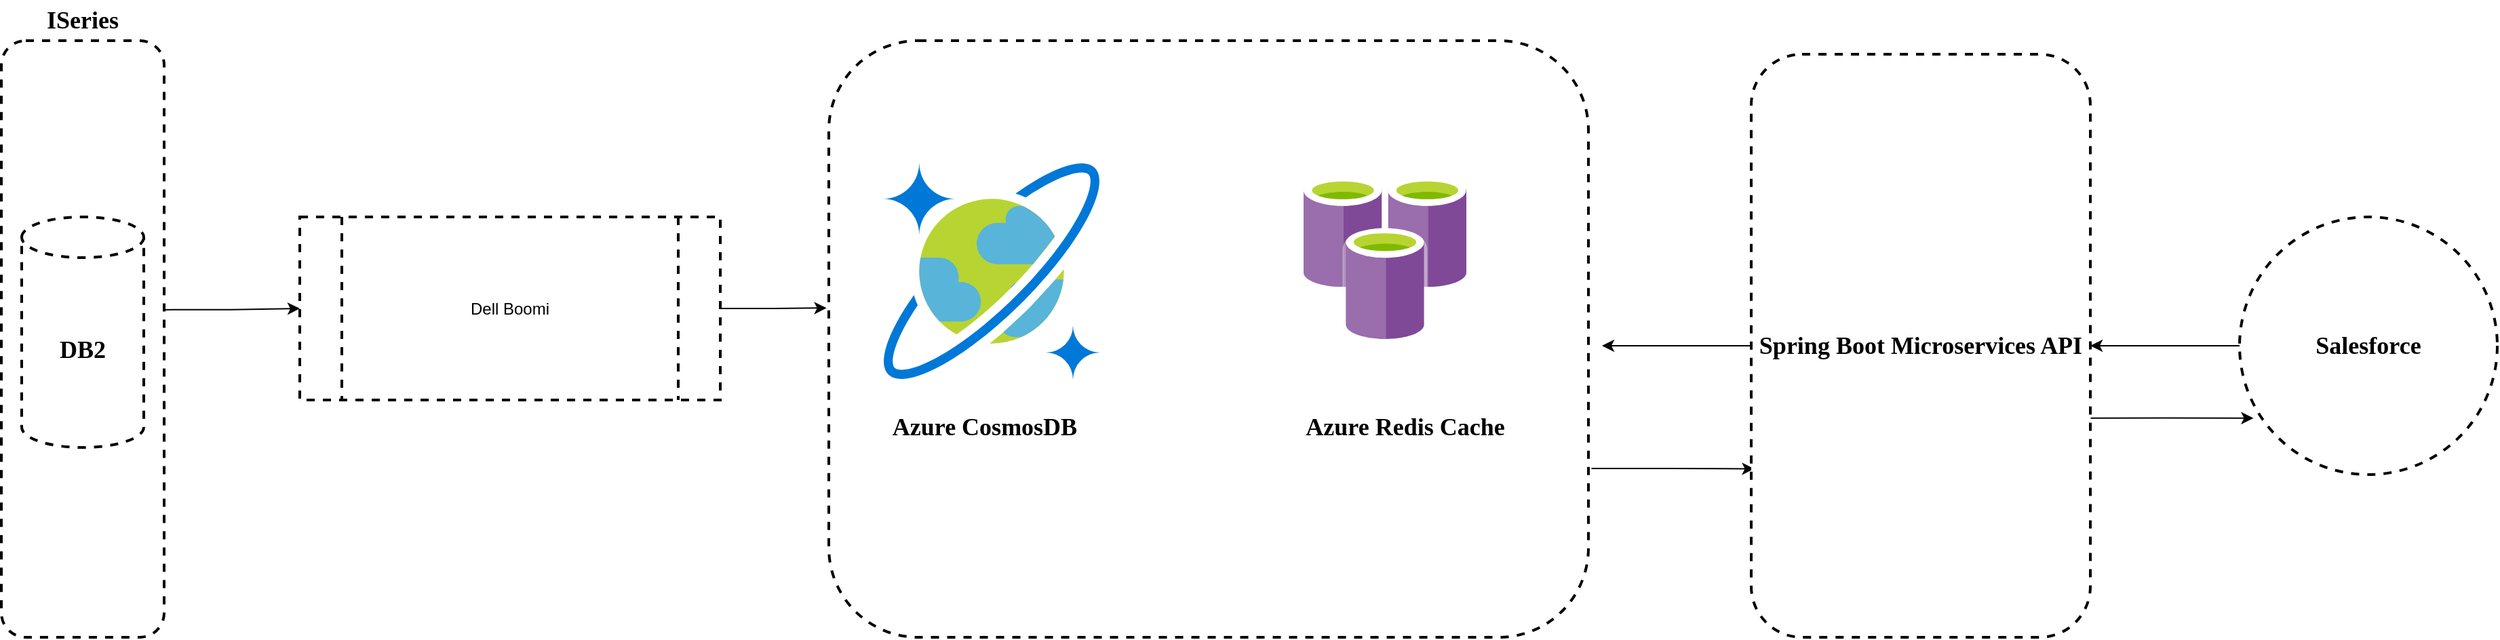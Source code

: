 <mxfile version="21.3.4" type="github">
  <diagram name="Page-1" id="VQZdKpPrleIzMY6RpKWf">
    <mxGraphModel dx="1335" dy="660" grid="1" gridSize="10" guides="1" tooltips="1" connect="1" arrows="1" fold="1" page="1" pageScale="1" pageWidth="850" pageHeight="1100" math="0" shadow="0">
      <root>
        <mxCell id="0" />
        <mxCell id="1" parent="0" />
        <mxCell id="w8bIDwmrlHGL5h1LT7zL-60" style="edgeStyle=orthogonalEdgeStyle;rounded=0;orthogonalLoop=1;jettySize=auto;html=1;entryX=-0.001;entryY=0.519;entryDx=0;entryDy=0;entryPerimeter=0;" parent="1" edge="1">
          <mxGeometry relative="1" as="geometry">
            <mxPoint x="230" y="-615" as="sourcePoint" />
          </mxGeometry>
        </mxCell>
        <mxCell id="f1iz2jHWrrftsXAiyuZi-15" style="edgeStyle=orthogonalEdgeStyle;rounded=0;orthogonalLoop=1;jettySize=auto;html=1;entryX=0;entryY=0.5;entryDx=0;entryDy=0;exitX=0.992;exitY=0.451;exitDx=0;exitDy=0;exitPerimeter=0;" edge="1" parent="1" source="f1iz2jHWrrftsXAiyuZi-1" target="f1iz2jHWrrftsXAiyuZi-4">
          <mxGeometry relative="1" as="geometry" />
        </mxCell>
        <mxCell id="f1iz2jHWrrftsXAiyuZi-1" value="" style="rounded=1;whiteSpace=wrap;html=1;dashed=1;strokeWidth=2;" vertex="1" parent="1">
          <mxGeometry x="110" y="60" width="120" height="440" as="geometry" />
        </mxCell>
        <mxCell id="f1iz2jHWrrftsXAiyuZi-2" value="&lt;font style=&quot;font-size: 18px;&quot; face=&quot;Times New Roman&quot;&gt;&lt;b&gt;ISeries&lt;/b&gt;&lt;/font&gt;" style="text;html=1;strokeColor=none;fillColor=none;align=center;verticalAlign=middle;whiteSpace=wrap;rounded=0;" vertex="1" parent="1">
          <mxGeometry x="140" y="30" width="60" height="30" as="geometry" />
        </mxCell>
        <mxCell id="f1iz2jHWrrftsXAiyuZi-3" value="&lt;b&gt;&lt;font face=&quot;Times New Roman&quot; style=&quot;font-size: 18px;&quot;&gt;DB2&lt;/font&gt;&lt;/b&gt;" style="shape=cylinder3;whiteSpace=wrap;html=1;boundedLbl=1;backgroundOutline=1;size=15;dashed=1;strokeWidth=2;" vertex="1" parent="1">
          <mxGeometry x="125" y="190" width="90" height="170" as="geometry" />
        </mxCell>
        <mxCell id="f1iz2jHWrrftsXAiyuZi-17" style="edgeStyle=orthogonalEdgeStyle;rounded=0;orthogonalLoop=1;jettySize=auto;html=1;entryX=-0.003;entryY=0.448;entryDx=0;entryDy=0;entryPerimeter=0;" edge="1" parent="1" source="f1iz2jHWrrftsXAiyuZi-4" target="f1iz2jHWrrftsXAiyuZi-5">
          <mxGeometry relative="1" as="geometry" />
        </mxCell>
        <mxCell id="f1iz2jHWrrftsXAiyuZi-4" value="Dell Boomi" style="shape=process;whiteSpace=wrap;html=1;backgroundOutline=1;dashed=1;strokeWidth=2;" vertex="1" parent="1">
          <mxGeometry x="330" y="190" width="310" height="135" as="geometry" />
        </mxCell>
        <mxCell id="f1iz2jHWrrftsXAiyuZi-23" style="edgeStyle=orthogonalEdgeStyle;rounded=0;orthogonalLoop=1;jettySize=auto;html=1;entryX=0.009;entryY=0.711;entryDx=0;entryDy=0;entryPerimeter=0;exitX=1.004;exitY=0.717;exitDx=0;exitDy=0;exitPerimeter=0;" edge="1" parent="1" source="f1iz2jHWrrftsXAiyuZi-5" target="f1iz2jHWrrftsXAiyuZi-11">
          <mxGeometry relative="1" as="geometry" />
        </mxCell>
        <mxCell id="f1iz2jHWrrftsXAiyuZi-5" value="" style="rounded=1;whiteSpace=wrap;html=1;dashed=1;strokeWidth=2;" vertex="1" parent="1">
          <mxGeometry x="720" y="60" width="560" height="440" as="geometry" />
        </mxCell>
        <mxCell id="f1iz2jHWrrftsXAiyuZi-7" value="" style="image;sketch=0;aspect=fixed;html=1;points=[];align=center;fontSize=12;image=img/lib/mscae/CosmosDB.svg;" vertex="1" parent="1">
          <mxGeometry x="760" y="150" width="160" height="160" as="geometry" />
        </mxCell>
        <mxCell id="f1iz2jHWrrftsXAiyuZi-8" value="" style="image;sketch=0;aspect=fixed;html=1;points=[];align=center;fontSize=12;image=img/lib/mscae/Azure_Cache_for_Redis.svg;" vertex="1" parent="1">
          <mxGeometry x="1070" y="160" width="120" height="120" as="geometry" />
        </mxCell>
        <mxCell id="f1iz2jHWrrftsXAiyuZi-9" value="&lt;font style=&quot;font-size: 18px;&quot; face=&quot;Times New Roman&quot;&gt;&lt;b&gt;Azure Redis Cache&lt;/b&gt;&lt;/font&gt;" style="text;html=1;strokeColor=none;fillColor=none;align=center;verticalAlign=middle;whiteSpace=wrap;rounded=0;" vertex="1" parent="1">
          <mxGeometry x="1060" y="330" width="170" height="30" as="geometry" />
        </mxCell>
        <mxCell id="f1iz2jHWrrftsXAiyuZi-10" value="&lt;font style=&quot;font-size: 18px;&quot; face=&quot;Times New Roman&quot;&gt;&lt;b&gt;Azure CosmosDB&lt;/b&gt;&lt;/font&gt;" style="text;html=1;strokeColor=none;fillColor=none;align=center;verticalAlign=middle;whiteSpace=wrap;rounded=0;" vertex="1" parent="1">
          <mxGeometry x="760" y="330" width="150" height="30" as="geometry" />
        </mxCell>
        <mxCell id="f1iz2jHWrrftsXAiyuZi-20" style="edgeStyle=orthogonalEdgeStyle;rounded=0;orthogonalLoop=1;jettySize=auto;html=1;" edge="1" parent="1" source="f1iz2jHWrrftsXAiyuZi-11">
          <mxGeometry relative="1" as="geometry">
            <mxPoint x="1290" y="285" as="targetPoint" />
          </mxGeometry>
        </mxCell>
        <mxCell id="f1iz2jHWrrftsXAiyuZi-24" style="edgeStyle=orthogonalEdgeStyle;rounded=0;orthogonalLoop=1;jettySize=auto;html=1;entryX=0.054;entryY=0.781;entryDx=0;entryDy=0;entryPerimeter=0;exitX=1.001;exitY=0.624;exitDx=0;exitDy=0;exitPerimeter=0;" edge="1" parent="1" source="f1iz2jHWrrftsXAiyuZi-11" target="f1iz2jHWrrftsXAiyuZi-14">
          <mxGeometry relative="1" as="geometry" />
        </mxCell>
        <mxCell id="f1iz2jHWrrftsXAiyuZi-11" value="&lt;font style=&quot;font-size: 18px;&quot; face=&quot;Times New Roman&quot;&gt;&lt;b&gt;Spring Boot Microservices API&lt;/b&gt;&lt;/font&gt;" style="rounded=1;whiteSpace=wrap;html=1;dashed=1;strokeWidth=2;" vertex="1" parent="1">
          <mxGeometry x="1400" y="70" width="250" height="430" as="geometry" />
        </mxCell>
        <mxCell id="f1iz2jHWrrftsXAiyuZi-21" style="edgeStyle=orthogonalEdgeStyle;rounded=0;orthogonalLoop=1;jettySize=auto;html=1;exitX=0;exitY=0.5;exitDx=0;exitDy=0;" edge="1" parent="1" source="f1iz2jHWrrftsXAiyuZi-14" target="f1iz2jHWrrftsXAiyuZi-11">
          <mxGeometry relative="1" as="geometry">
            <Array as="points">
              <mxPoint x="1750" y="285" />
            </Array>
          </mxGeometry>
        </mxCell>
        <mxCell id="f1iz2jHWrrftsXAiyuZi-14" value="&lt;font face=&quot;Times New Roman&quot; style=&quot;font-size: 18px;&quot;&gt;&lt;b&gt;Salesforce&lt;/b&gt;&lt;/font&gt;" style="ellipse;whiteSpace=wrap;html=1;dashed=1;strokeWidth=2;" vertex="1" parent="1">
          <mxGeometry x="1760" y="190" width="190" height="190" as="geometry" />
        </mxCell>
      </root>
    </mxGraphModel>
  </diagram>
</mxfile>

